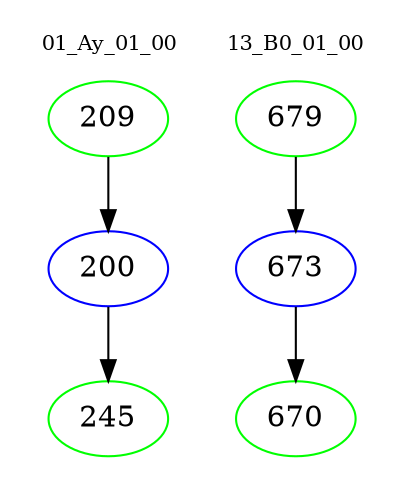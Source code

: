 digraph{
subgraph cluster_0 {
color = white
label = "01_Ay_01_00";
fontsize=10;
T0_209 [label="209", color="green"]
T0_209 -> T0_200 [color="black"]
T0_200 [label="200", color="blue"]
T0_200 -> T0_245 [color="black"]
T0_245 [label="245", color="green"]
}
subgraph cluster_1 {
color = white
label = "13_B0_01_00";
fontsize=10;
T1_679 [label="679", color="green"]
T1_679 -> T1_673 [color="black"]
T1_673 [label="673", color="blue"]
T1_673 -> T1_670 [color="black"]
T1_670 [label="670", color="green"]
}
}
